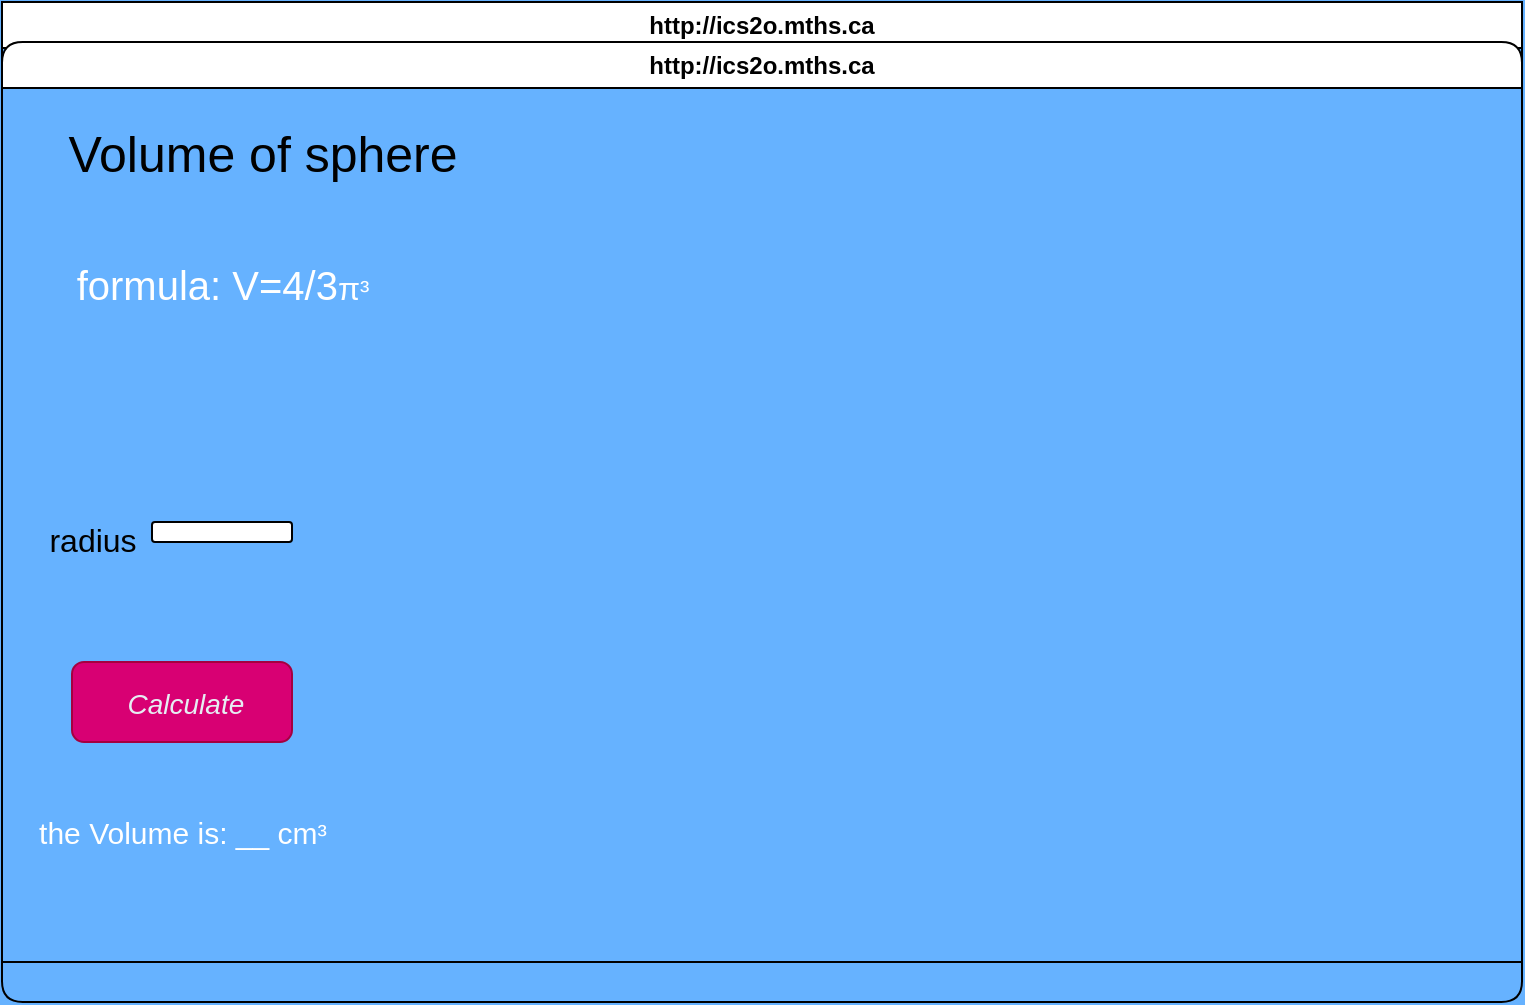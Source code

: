 <mxfile>
    <diagram id="HIP3nbAZw_EuaXWnEj3U" name="Page-1">
        <mxGraphModel dx="1131" dy="743" grid="1" gridSize="10" guides="1" tooltips="1" connect="1" arrows="1" fold="1" page="1" pageScale="1" pageWidth="850" pageHeight="1100" background="#66B2FF" math="0" shadow="0">
            <root>
                <mxCell id="0"/>
                <mxCell id="1" parent="0"/>
                <mxCell id="7" value="http://ics2o.mths.ca" style="swimlane;whiteSpace=wrap;html=1;" parent="1" vertex="1">
                    <mxGeometry x="40" y="40" width="760" height="480" as="geometry"/>
                </mxCell>
                <mxCell id="8" value="http://ics2o.mths.ca" style="swimlane;whiteSpace=wrap;html=1;rounded=1;labelBackgroundColor=none;" parent="1" vertex="1">
                    <mxGeometry x="40" y="60" width="760" height="480" as="geometry"/>
                </mxCell>
                <mxCell id="9" value="&lt;span style=&quot;font-size: 25px;&quot;&gt;Volume of sphere&lt;/span&gt;" style="text;html=1;align=center;verticalAlign=middle;resizable=0;points=[];autosize=1;rounded=1;" parent="8" vertex="1">
                    <mxGeometry x="20" y="35" width="220" height="40" as="geometry"/>
                </mxCell>
                <mxCell id="10" value="&lt;span class=&quot;custom-cursor-default-hover&quot; style=&quot;font-size: 20px;&quot;&gt;&lt;font color=&quot;#ffffff&quot;&gt;formula: V=4/3&lt;span style=&quot;font-family: &amp;quot;Google Sans&amp;quot;, arial, sans-serif; font-size: 16px; text-align: start;&quot;&gt;π&lt;/span&gt;&lt;span style=&quot;font-family: sans-serif; font-size: 14px; text-align: start;&quot;&gt;³&lt;/span&gt;&lt;/font&gt;&lt;font style=&quot;&quot; color=&quot;#ffffff&quot;&gt;&lt;br&gt;&lt;div style=&quot;display: inline-block; position: relative; transition: color 0.05s ease-in-out 0s; font-family: STIXGeneral, Times, &amp;quot;Times New Roman&amp;quot;, serif;&quot; class=&quot;lr-fy-ecv lr-fy-eq-elem&quot;&gt;&lt;div style=&quot;display: inline-block; position: relative; transition: color 0.05s ease-in-out 0s;&quot; class=&quot;lr-fy-ecv lr-fy-eq-elem&quot;&gt;&lt;br&gt;&amp;nbsp;&lt;/div&gt;&lt;br&gt;&lt;/div&gt;&lt;/font&gt;&lt;br&gt;&lt;/span&gt;" style="text;html=1;align=center;verticalAlign=middle;resizable=0;points=[];autosize=1;fontSize=27;rounded=1;" parent="8" vertex="1">
                    <mxGeometry x="25" y="100" width="170" height="90" as="geometry"/>
                </mxCell>
                <mxCell id="11" value="&lt;span style=&quot;font-size: 16px;&quot;&gt;radius&lt;/span&gt;" style="text;html=1;align=center;verticalAlign=middle;resizable=0;points=[];autosize=1;fontSize=25;rounded=1;" parent="8" vertex="1">
                    <mxGeometry x="10" y="225" width="70" height="40" as="geometry"/>
                </mxCell>
                <mxCell id="12" value="" style="rounded=1;whiteSpace=wrap;html=1;fontSize=16;" parent="8" vertex="1">
                    <mxGeometry x="75" y="240" width="70" height="10" as="geometry"/>
                </mxCell>
                <mxCell id="16" style="edgeStyle=none;html=1;fontSize=16;rounded=1;" parent="8" edge="1">
                    <mxGeometry relative="1" as="geometry">
                        <mxPoint x="75" y="260" as="sourcePoint"/>
                        <mxPoint x="75" y="260" as="targetPoint"/>
                    </mxGeometry>
                </mxCell>
                <mxCell id="19" value="&lt;span id=&quot;docs-internal-guid-5bcae333-7fff-8e88-4539-eeaf8cc828ad&quot;&gt;&lt;span style=&quot;font-size: 10.5pt; font-family: Consolas, sans-serif; color: rgb(230, 237, 243); background-color: transparent; font-style: italic; font-variant-numeric: normal; font-variant-east-asian: normal; font-variant-alternates: normal; vertical-align: baseline;&quot;&gt;&amp;nbsp;Calculate&lt;/span&gt;&lt;/span&gt;" style="rounded=1;whiteSpace=wrap;html=1;fontSize=16;fillColor=#d80073;fontColor=#ffffff;strokeColor=#A50040;" parent="8" vertex="1">
                    <mxGeometry x="35" y="310" width="110" height="40" as="geometry"/>
                </mxCell>
                <mxCell id="20" value="&lt;font color=&quot;#ffffff&quot;&gt;&lt;font class=&quot;custom-cursor-default-hover&quot; style=&quot;font-size: 15px;&quot;&gt;the Volume is: __ cm&lt;/font&gt;&lt;span class=&quot;custom-cursor-default-hover&quot; style=&quot;font-family: sans-serif; font-size: 14px; text-align: start;&quot;&gt;³&lt;/span&gt;&lt;/font&gt;" style="text;html=1;align=center;verticalAlign=middle;resizable=0;points=[];autosize=1;fontSize=16;rounded=1;" parent="8" vertex="1">
                    <mxGeometry x="5" y="380" width="170" height="30" as="geometry"/>
                </mxCell>
            </root>
        </mxGraphModel>
    </diagram>
</mxfile>